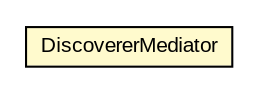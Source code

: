 #!/usr/local/bin/dot
#
# Class diagram 
# Generated by UMLGraph version 5.3 (http://www.umlgraph.org/)
#

digraph G {
	edge [fontname="arial",fontsize=10,labelfontname="arial",labelfontsize=10];
	node [fontname="arial",fontsize=10,shape=plaintext];
	nodesep=0.25;
	ranksep=0.5;
	// context.arch.discoverer.DiscovererMediator
	c57184 [label=<<table title="context.arch.discoverer.DiscovererMediator" border="0" cellborder="1" cellspacing="0" cellpadding="2" port="p" bgcolor="lemonChiffon" href="./DiscovererMediator.html">
		<tr><td><table border="0" cellspacing="0" cellpadding="1">
<tr><td align="center" balign="center"> DiscovererMediator </td></tr>
		</table></td></tr>
		</table>>, fontname="arial", fontcolor="black", fontsize=10.0];
}

